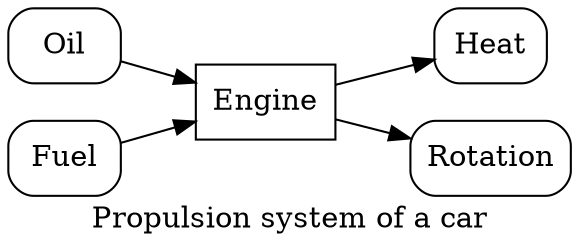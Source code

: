 # Generated with Dreitafel
# https://github.com/mknecht/dreitafel
#
# Source:
#   (Oil) -> [Engine] -> (Heat) (Fuel) -> [Engine] -> (Rotation)

digraph "Propulsion system of a car" {
        
        label="\G";
        # horizontal layout
        rankdir=LR;
        
        # Actors
        Engine[shape=box];
        Engine[shape=box];
        
        # Storages
        Oil[shape=box,style=rounded];
        Heat[shape=box,style=rounded];
        Fuel[shape=box,style=rounded];
        Rotation[shape=box,style=rounded];
        
        # Accesses
        Oil -> Engine;
        Engine -> Heat;
        Fuel -> Engine;
        Engine -> Rotation;
} // end digraph
